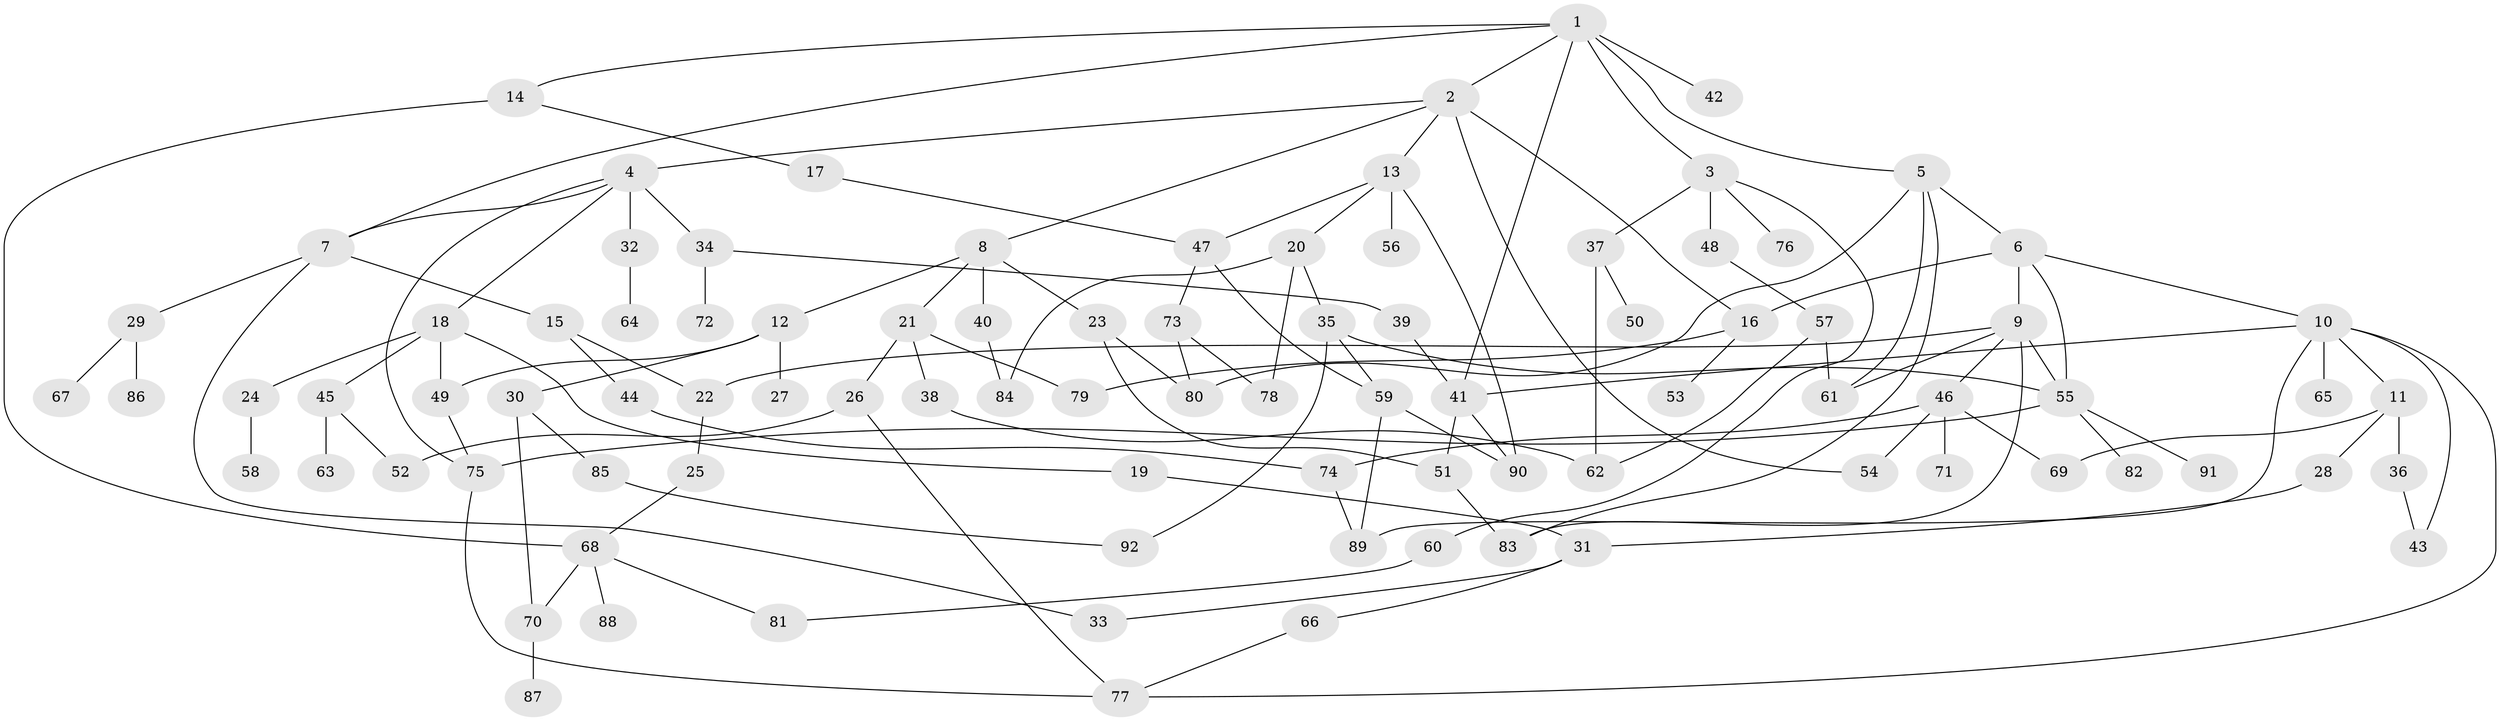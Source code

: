 // coarse degree distribution, {8: 0.05555555555555555, 6: 0.05555555555555555, 4: 0.19444444444444445, 9: 0.05555555555555555, 7: 0.027777777777777776, 10: 0.05555555555555555, 3: 0.1111111111111111, 2: 0.19444444444444445, 5: 0.027777777777777776, 1: 0.2222222222222222}
// Generated by graph-tools (version 1.1) at 2025/17/03/04/25 18:17:08]
// undirected, 92 vertices, 133 edges
graph export_dot {
graph [start="1"]
  node [color=gray90,style=filled];
  1;
  2;
  3;
  4;
  5;
  6;
  7;
  8;
  9;
  10;
  11;
  12;
  13;
  14;
  15;
  16;
  17;
  18;
  19;
  20;
  21;
  22;
  23;
  24;
  25;
  26;
  27;
  28;
  29;
  30;
  31;
  32;
  33;
  34;
  35;
  36;
  37;
  38;
  39;
  40;
  41;
  42;
  43;
  44;
  45;
  46;
  47;
  48;
  49;
  50;
  51;
  52;
  53;
  54;
  55;
  56;
  57;
  58;
  59;
  60;
  61;
  62;
  63;
  64;
  65;
  66;
  67;
  68;
  69;
  70;
  71;
  72;
  73;
  74;
  75;
  76;
  77;
  78;
  79;
  80;
  81;
  82;
  83;
  84;
  85;
  86;
  87;
  88;
  89;
  90;
  91;
  92;
  1 -- 2;
  1 -- 3;
  1 -- 5;
  1 -- 7;
  1 -- 14;
  1 -- 42;
  1 -- 41;
  2 -- 4;
  2 -- 8;
  2 -- 13;
  2 -- 54;
  2 -- 16;
  3 -- 37;
  3 -- 48;
  3 -- 60;
  3 -- 76;
  4 -- 18;
  4 -- 32;
  4 -- 34;
  4 -- 7;
  4 -- 75;
  5 -- 6;
  5 -- 83;
  5 -- 61;
  5 -- 80;
  6 -- 9;
  6 -- 10;
  6 -- 16;
  6 -- 55;
  7 -- 15;
  7 -- 29;
  7 -- 33;
  8 -- 12;
  8 -- 21;
  8 -- 23;
  8 -- 40;
  9 -- 22;
  9 -- 46;
  9 -- 61;
  9 -- 55;
  9 -- 83;
  10 -- 11;
  10 -- 65;
  10 -- 77;
  10 -- 89;
  10 -- 43;
  10 -- 41;
  11 -- 28;
  11 -- 36;
  11 -- 69;
  12 -- 27;
  12 -- 30;
  12 -- 49;
  13 -- 20;
  13 -- 56;
  13 -- 90;
  13 -- 47;
  14 -- 17;
  14 -- 68;
  15 -- 44;
  15 -- 22;
  16 -- 53;
  16 -- 79;
  17 -- 47;
  18 -- 19;
  18 -- 24;
  18 -- 45;
  18 -- 49;
  19 -- 31;
  20 -- 35;
  20 -- 84;
  20 -- 78;
  21 -- 26;
  21 -- 38;
  21 -- 79;
  22 -- 25;
  23 -- 80;
  23 -- 51;
  24 -- 58;
  25 -- 68;
  26 -- 52;
  26 -- 77;
  28 -- 31;
  29 -- 67;
  29 -- 86;
  30 -- 70;
  30 -- 85;
  31 -- 66;
  31 -- 33;
  32 -- 64;
  34 -- 39;
  34 -- 72;
  35 -- 59;
  35 -- 92;
  35 -- 55;
  36 -- 43;
  37 -- 50;
  37 -- 62;
  38 -- 62;
  39 -- 41;
  40 -- 84;
  41 -- 51;
  41 -- 90;
  44 -- 74;
  45 -- 63;
  45 -- 52;
  46 -- 71;
  46 -- 74;
  46 -- 54;
  46 -- 69;
  47 -- 73;
  47 -- 59;
  48 -- 57;
  49 -- 75;
  51 -- 83;
  55 -- 82;
  55 -- 91;
  55 -- 75;
  57 -- 62;
  57 -- 61;
  59 -- 90;
  59 -- 89;
  60 -- 81;
  66 -- 77;
  68 -- 81;
  68 -- 88;
  68 -- 70;
  70 -- 87;
  73 -- 78;
  73 -- 80;
  74 -- 89;
  75 -- 77;
  85 -- 92;
}
